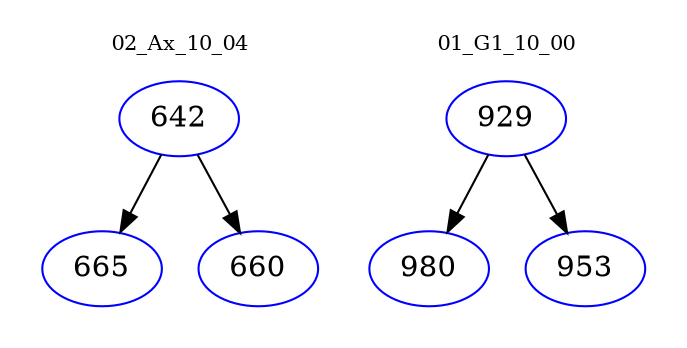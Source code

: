 digraph{
subgraph cluster_0 {
color = white
label = "02_Ax_10_04";
fontsize=10;
T0_642 [label="642", color="blue"]
T0_642 -> T0_665 [color="black"]
T0_665 [label="665", color="blue"]
T0_642 -> T0_660 [color="black"]
T0_660 [label="660", color="blue"]
}
subgraph cluster_1 {
color = white
label = "01_G1_10_00";
fontsize=10;
T1_929 [label="929", color="blue"]
T1_929 -> T1_980 [color="black"]
T1_980 [label="980", color="blue"]
T1_929 -> T1_953 [color="black"]
T1_953 [label="953", color="blue"]
}
}
